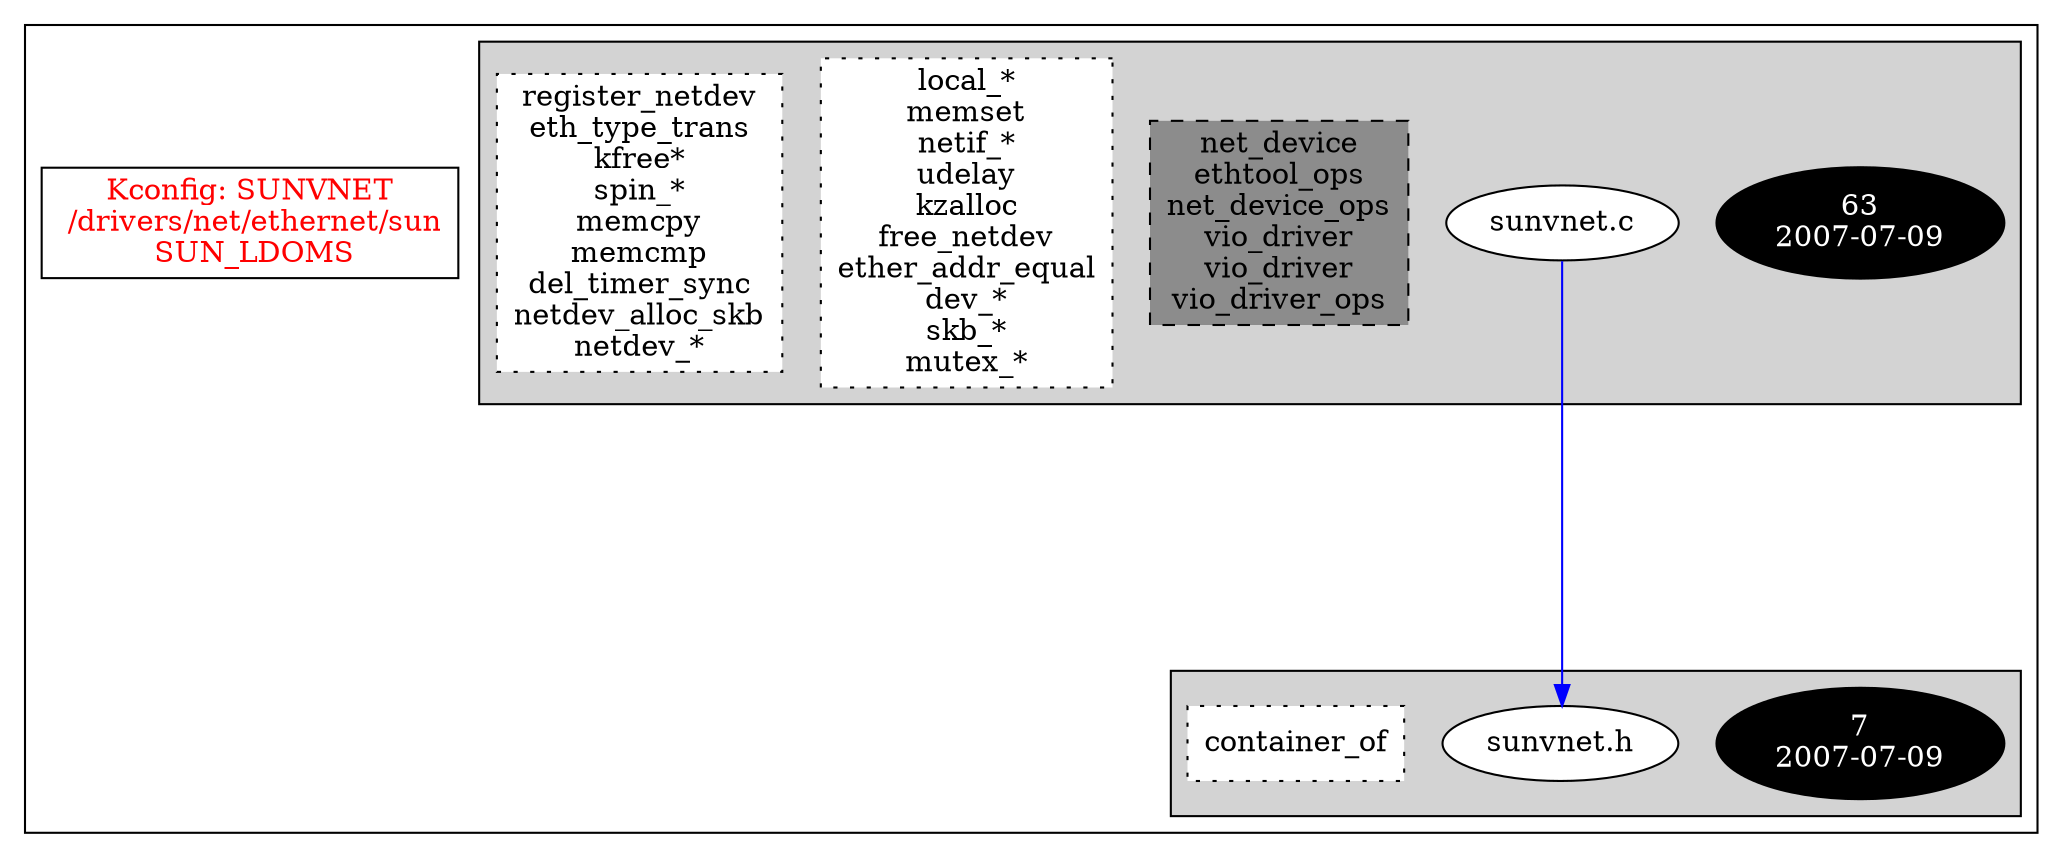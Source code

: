 digraph Driver {
	ranksep=2;
	splines=ortho;
	//Symbol: SUNVNET
	subgraph "cluster_SUNVNET"{
		subgraph "cluster_sunvnet.h" {
			style=filled
			"commit_sunvnet.h" [style=filled, fillcolor=black, fontcolor=white, label="7\n2007-07-09"];
			"sunvnet.h" [style=filled, fillcolor=white, fontcolor=black, label="sunvnet.h\n"];
			"funccall0-sunvnet.h" [style="filled,dotted" shape=box, fillcolor=white, fontcolor=black, label="container_of\n"];
		}
		subgraph "cluster_sunvnet.c" {
			style=filled
			"commit_sunvnet.c" [style=filled, fillcolor=black, fontcolor=white, label="63\n2007-07-09"];
			"sunvnet.c" [style=filled, fillcolor=white, fontcolor=black, label="sunvnet.c\n"];
			"structs-sunvnet.c" [style="filled,dashed" shape=box, fillcolor=grey55, fontcolor=black, label="net_device\nethtool_ops\nnet_device_ops\nvio_driver\nvio_driver\nvio_driver_ops\n"];
			"funccall2-sunvnet.c" [style="filled,dotted" shape=box, fillcolor=white, fontcolor=black, label="local_*\nmemset\nnetif_*\nudelay\nkzalloc\nfree_netdev\nether_addr_equal\ndev_*\nskb_*\nmutex_*\n"];
			"funccall1-sunvnet.c" [style="filled,dotted" shape=box, fillcolor=white, fontcolor=black, label="register_netdev\neth_type_trans\nkfree*\nspin_*\nmemcpy\nmemcmp\ndel_timer_sync\nnetdev_alloc_skb\nnetdev_*\n"];
		}
		"K:SUNVNET" [label="Kconfig: SUNVNET\n /drivers/net/ethernet/sun\n  SUN_LDOMS ", shape=box, fontcolor=red];
	}
"sunvnet.c" -> "sunvnet.h"[color=blue];
}
